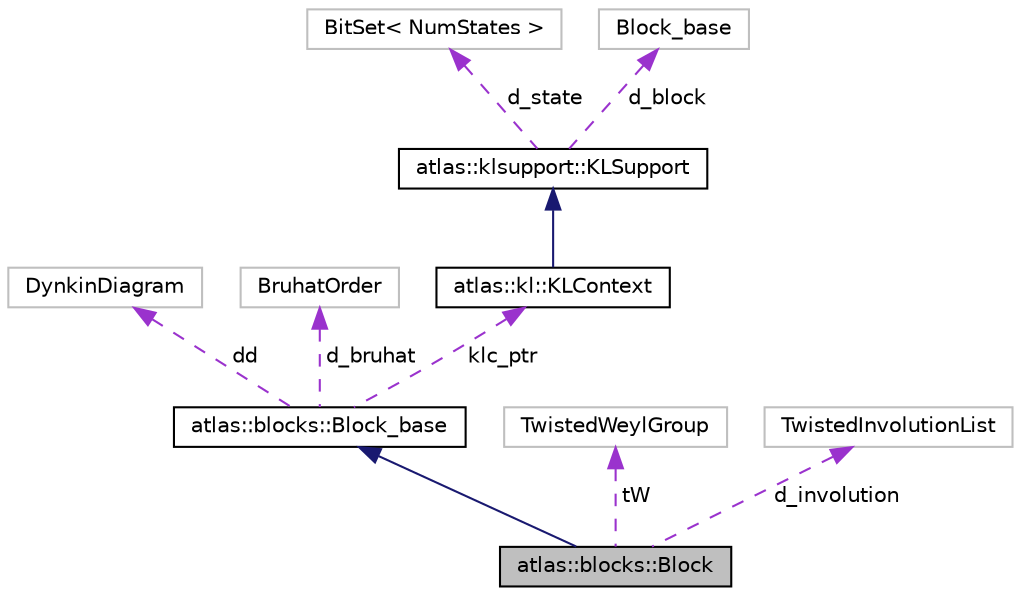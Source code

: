 digraph "atlas::blocks::Block"
{
  edge [fontname="Helvetica",fontsize="10",labelfontname="Helvetica",labelfontsize="10"];
  node [fontname="Helvetica",fontsize="10",shape=record];
  Node1 [label="atlas::blocks::Block",height=0.2,width=0.4,color="black", fillcolor="grey75", style="filled", fontcolor="black"];
  Node2 -> Node1 [dir="back",color="midnightblue",fontsize="10",style="solid",fontname="Helvetica"];
  Node2 [label="atlas::blocks::Block_base",height=0.2,width=0.4,color="black", fillcolor="white", style="filled",URL="$classatlas_1_1blocks_1_1Block__base.html"];
  Node3 -> Node2 [dir="back",color="darkorchid3",fontsize="10",style="dashed",label=" dd" ,fontname="Helvetica"];
  Node3 [label="DynkinDiagram",height=0.2,width=0.4,color="grey75", fillcolor="white", style="filled"];
  Node4 -> Node2 [dir="back",color="darkorchid3",fontsize="10",style="dashed",label=" d_bruhat" ,fontname="Helvetica"];
  Node4 [label="BruhatOrder",height=0.2,width=0.4,color="grey75", fillcolor="white", style="filled"];
  Node5 -> Node2 [dir="back",color="darkorchid3",fontsize="10",style="dashed",label=" klc_ptr" ,fontname="Helvetica"];
  Node5 [label="atlas::kl::KLContext",height=0.2,width=0.4,color="black", fillcolor="white", style="filled",URL="$classatlas_1_1kl_1_1KLContext.html"];
  Node6 -> Node5 [dir="back",color="midnightblue",fontsize="10",style="solid",fontname="Helvetica"];
  Node6 [label="atlas::klsupport::KLSupport",height=0.2,width=0.4,color="black", fillcolor="white", style="filled",URL="$classatlas_1_1klsupport_1_1KLSupport.html"];
  Node7 -> Node6 [dir="back",color="darkorchid3",fontsize="10",style="dashed",label=" d_state" ,fontname="Helvetica"];
  Node7 [label="BitSet\< NumStates \>",height=0.2,width=0.4,color="grey75", fillcolor="white", style="filled"];
  Node8 -> Node6 [dir="back",color="darkorchid3",fontsize="10",style="dashed",label=" d_block" ,fontname="Helvetica"];
  Node8 [label="Block_base",height=0.2,width=0.4,color="grey75", fillcolor="white", style="filled"];
  Node9 -> Node1 [dir="back",color="darkorchid3",fontsize="10",style="dashed",label=" tW" ,fontname="Helvetica"];
  Node9 [label="TwistedWeylGroup",height=0.2,width=0.4,color="grey75", fillcolor="white", style="filled"];
  Node10 -> Node1 [dir="back",color="darkorchid3",fontsize="10",style="dashed",label=" d_involution" ,fontname="Helvetica"];
  Node10 [label="TwistedInvolutionList",height=0.2,width=0.4,color="grey75", fillcolor="white", style="filled"];
}

